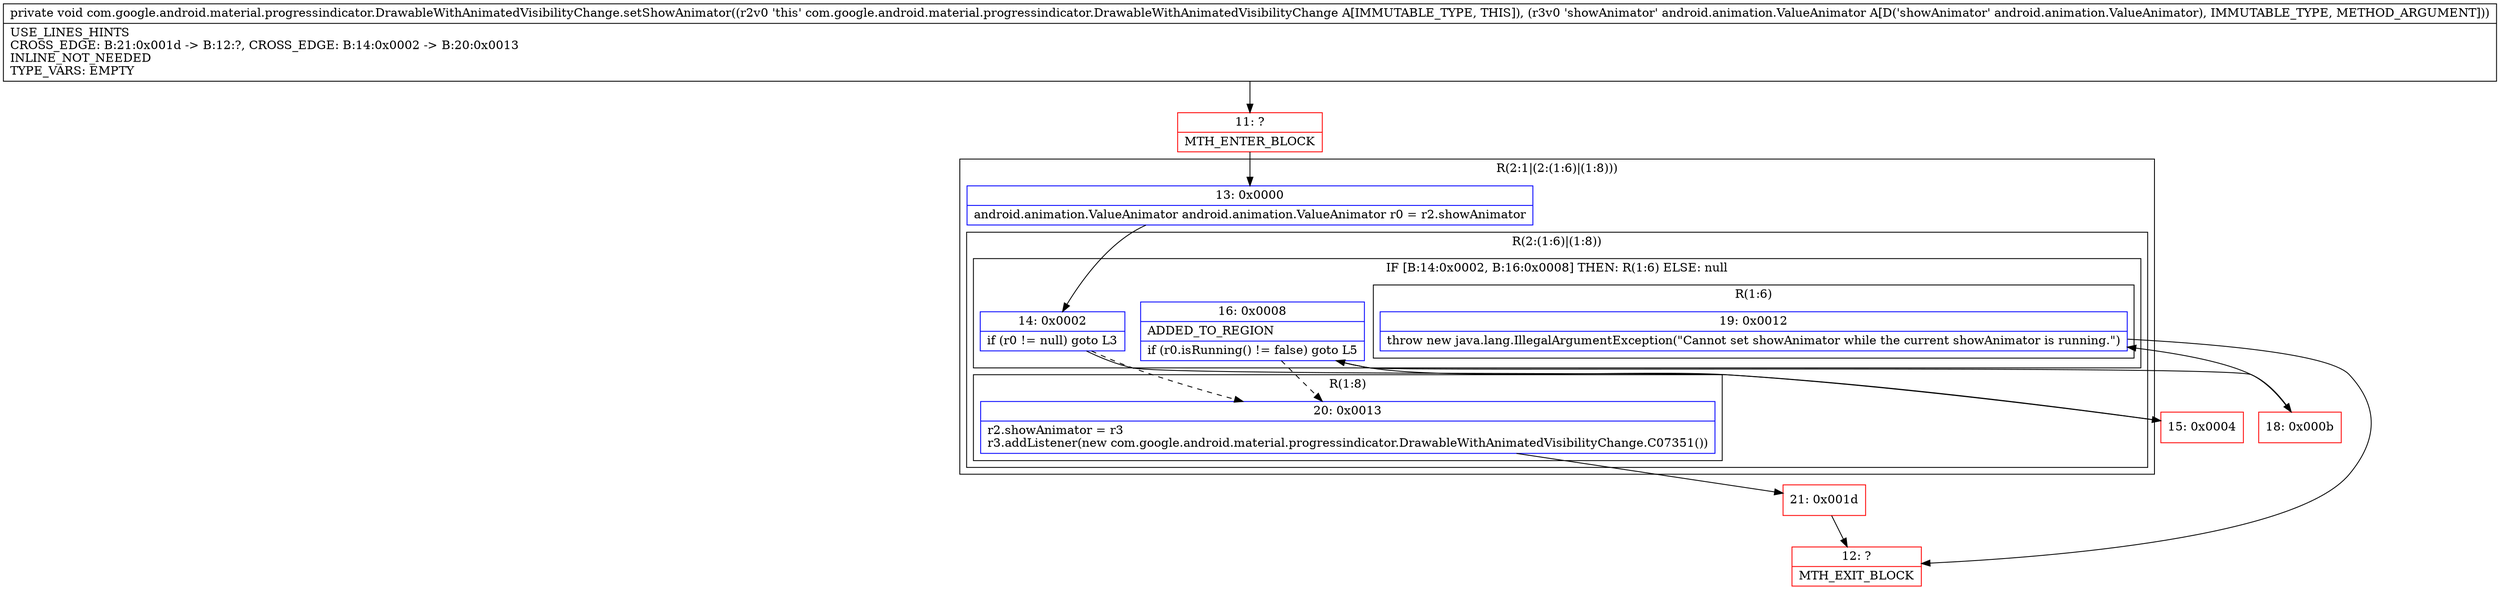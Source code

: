 digraph "CFG forcom.google.android.material.progressindicator.DrawableWithAnimatedVisibilityChange.setShowAnimator(Landroid\/animation\/ValueAnimator;)V" {
subgraph cluster_Region_1703315557 {
label = "R(2:1|(2:(1:6)|(1:8)))";
node [shape=record,color=blue];
Node_13 [shape=record,label="{13\:\ 0x0000|android.animation.ValueAnimator android.animation.ValueAnimator r0 = r2.showAnimator\l}"];
subgraph cluster_Region_482488409 {
label = "R(2:(1:6)|(1:8))";
node [shape=record,color=blue];
subgraph cluster_IfRegion_151233528 {
label = "IF [B:14:0x0002, B:16:0x0008] THEN: R(1:6) ELSE: null";
node [shape=record,color=blue];
Node_14 [shape=record,label="{14\:\ 0x0002|if (r0 != null) goto L3\l}"];
Node_16 [shape=record,label="{16\:\ 0x0008|ADDED_TO_REGION\l|if (r0.isRunning() != false) goto L5\l}"];
subgraph cluster_Region_1904694096 {
label = "R(1:6)";
node [shape=record,color=blue];
Node_19 [shape=record,label="{19\:\ 0x0012|throw new java.lang.IllegalArgumentException(\"Cannot set showAnimator while the current showAnimator is running.\")\l}"];
}
}
subgraph cluster_Region_1307228843 {
label = "R(1:8)";
node [shape=record,color=blue];
Node_20 [shape=record,label="{20\:\ 0x0013|r2.showAnimator = r3\lr3.addListener(new com.google.android.material.progressindicator.DrawableWithAnimatedVisibilityChange.C07351())\l}"];
}
}
}
Node_11 [shape=record,color=red,label="{11\:\ ?|MTH_ENTER_BLOCK\l}"];
Node_15 [shape=record,color=red,label="{15\:\ 0x0004}"];
Node_18 [shape=record,color=red,label="{18\:\ 0x000b}"];
Node_12 [shape=record,color=red,label="{12\:\ ?|MTH_EXIT_BLOCK\l}"];
Node_21 [shape=record,color=red,label="{21\:\ 0x001d}"];
MethodNode[shape=record,label="{private void com.google.android.material.progressindicator.DrawableWithAnimatedVisibilityChange.setShowAnimator((r2v0 'this' com.google.android.material.progressindicator.DrawableWithAnimatedVisibilityChange A[IMMUTABLE_TYPE, THIS]), (r3v0 'showAnimator' android.animation.ValueAnimator A[D('showAnimator' android.animation.ValueAnimator), IMMUTABLE_TYPE, METHOD_ARGUMENT]))  | USE_LINES_HINTS\lCROSS_EDGE: B:21:0x001d \-\> B:12:?, CROSS_EDGE: B:14:0x0002 \-\> B:20:0x0013\lINLINE_NOT_NEEDED\lTYPE_VARS: EMPTY\l}"];
MethodNode -> Node_11;Node_13 -> Node_14;
Node_14 -> Node_15;
Node_14 -> Node_20[style=dashed];
Node_16 -> Node_18;
Node_16 -> Node_20[style=dashed];
Node_19 -> Node_12;
Node_20 -> Node_21;
Node_11 -> Node_13;
Node_15 -> Node_16;
Node_18 -> Node_19;
Node_21 -> Node_12;
}

